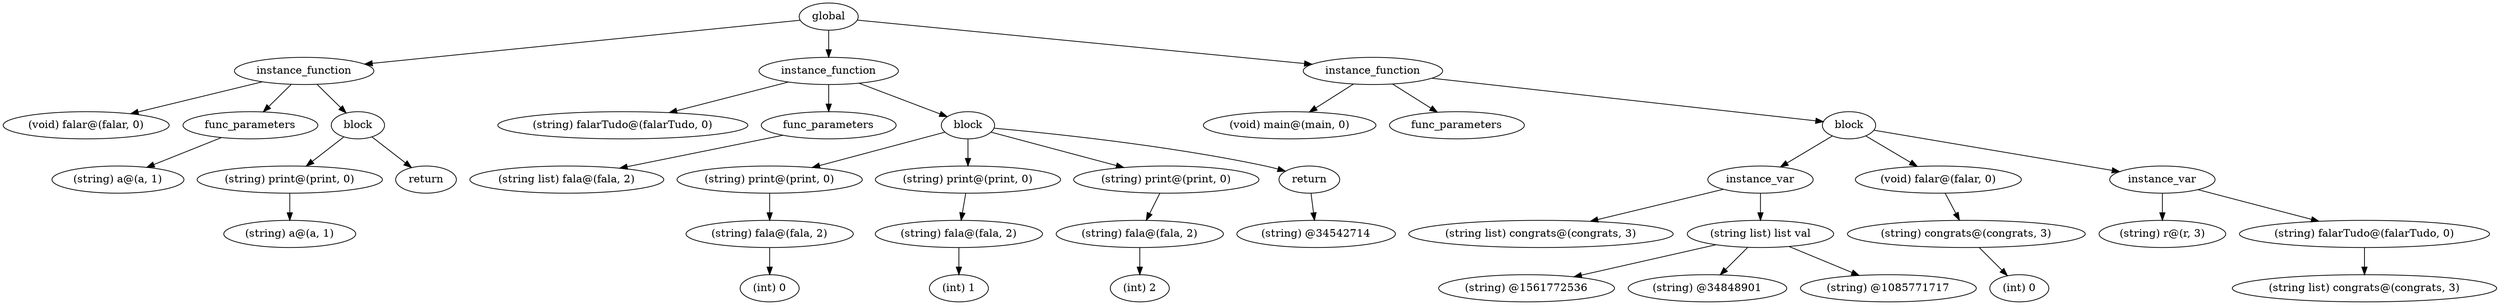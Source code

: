digraph {
graph [ordering="out"];
node0[label="global"];
node1[label="instance_function"];
node2[label="(void) falar@(falar, 0)"];
node1 -> node2;
node3[label="func_parameters"];
node4[label="(string) a@(a, 1)"];
node3 -> node4;
node1 -> node3;
node5[label="block"];
node6[label="(string) print@(print, 0)"];
node7[label="(string) a@(a, 1)"];
node6 -> node7;
node5 -> node6;
node8[label="return"];
node5 -> node8;
node1 -> node5;
node0 -> node1;
node9[label="instance_function"];
node10[label="(string) falarTudo@(falarTudo, 0)"];
node9 -> node10;
node11[label="func_parameters"];
node12[label="(string list) fala@(fala, 2)"];
node11 -> node12;
node9 -> node11;
node13[label="block"];
node14[label="(string) print@(print, 0)"];
node15[label="(string) fala@(fala, 2)"];
node16[label="(int) 0"];
node15 -> node16;
node14 -> node15;
node13 -> node14;
node17[label="(string) print@(print, 0)"];
node18[label="(string) fala@(fala, 2)"];
node19[label="(int) 1"];
node18 -> node19;
node17 -> node18;
node13 -> node17;
node20[label="(string) print@(print, 0)"];
node21[label="(string) fala@(fala, 2)"];
node22[label="(int) 2"];
node21 -> node22;
node20 -> node21;
node13 -> node20;
node23[label="return"];
node24[label="(string) @34542714"];
node23 -> node24;
node13 -> node23;
node9 -> node13;
node0 -> node9;
node25[label="instance_function"];
node26[label="(void) main@(main, 0)"];
node25 -> node26;
node27[label="func_parameters"];
node25 -> node27;
node28[label="block"];
node29[label="instance_var"];
node30[label="(string list) congrats@(congrats, 3)"];
node29 -> node30;
node31[label="(string list) list val"];
node32[label="(string) @1561772536"];
node31 -> node32;
node33[label="(string) @34848901"];
node31 -> node33;
node34[label="(string) @1085771717"];
node31 -> node34;
node29 -> node31;
node28 -> node29;
node35[label="(void) falar@(falar, 0)"];
node36[label="(string) congrats@(congrats, 3)"];
node37[label="(int) 0"];
node36 -> node37;
node35 -> node36;
node28 -> node35;
node38[label="instance_var"];
node39[label="(string) r@(r, 3)"];
node38 -> node39;
node40[label="(string) falarTudo@(falarTudo, 0)"];
node41[label="(string list) congrats@(congrats, 3)"];
node40 -> node41;
node38 -> node40;
node28 -> node38;
node25 -> node28;
node0 -> node25;
}
